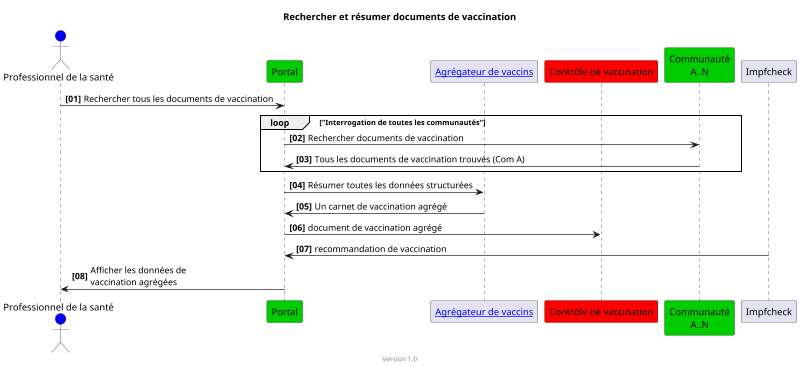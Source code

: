 @startuml
title Rechercher et résumer documents de vaccination
footer Version 1.0
skinparam responseMessageBelowArrow true
scale max 800 width

actor "Professionnel de la santé" AS Docteur #blue
participant "Portal" #00CC00
participant "[[aggregator.html Agrégateur de vaccins]]" as aggr
participant "Contrôle de vaccination" #red

participant "Communauté\nA..N" #00CC00

autonumber "<b>[00]"
Docteur -> "Portal": Rechercher tous les documents de vaccination
loop "Interrogation de toutes les communautés"
"Portal" -> "Communauté\nA..N": Rechercher documents de vaccination
"Communauté\nA..N" -> "Portal": Tous les documents de vaccination trouvés (Com A)
end
"Portal" -> aggr: Résumer toutes les données structurées
aggr ->  "Portal": Un carnet de vaccination agrégé
' "Portal" -> "Portal": pseudonymiser
"Portal" ->  "Contrôle de vaccination": document de vaccination agrégé
"Impfcheck" -> "Portal": recommandation de vaccination
"Portal" -> Docteur: Afficher les données de\nvaccination agrégées

@enduml
